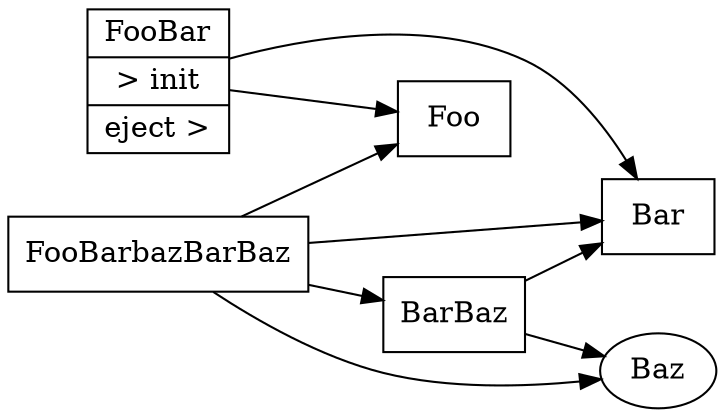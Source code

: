digraph {
    graph [rankdir = "LR"];    Foo [ shape="record", label="Foo" ]
    Bar [ shape="record", label="Bar" ]
    FooBar [ shape="record", label="FooBar | \> init | eject \>" ]; FooBar -> Foo; FooBar -> Bar
    BarBaz [ shape="record", label="BarBaz" ]; BarBaz -> Bar; BarBaz -> Baz
    FooBarbazBarBaz [ shape="record", label="FooBarbazBarBaz" ]; FooBarbazBarBaz -> Foo; FooBarbazBarBaz -> BarBaz; FooBarbazBarBaz -> Bar; FooBarbazBarBaz -> Baz
}